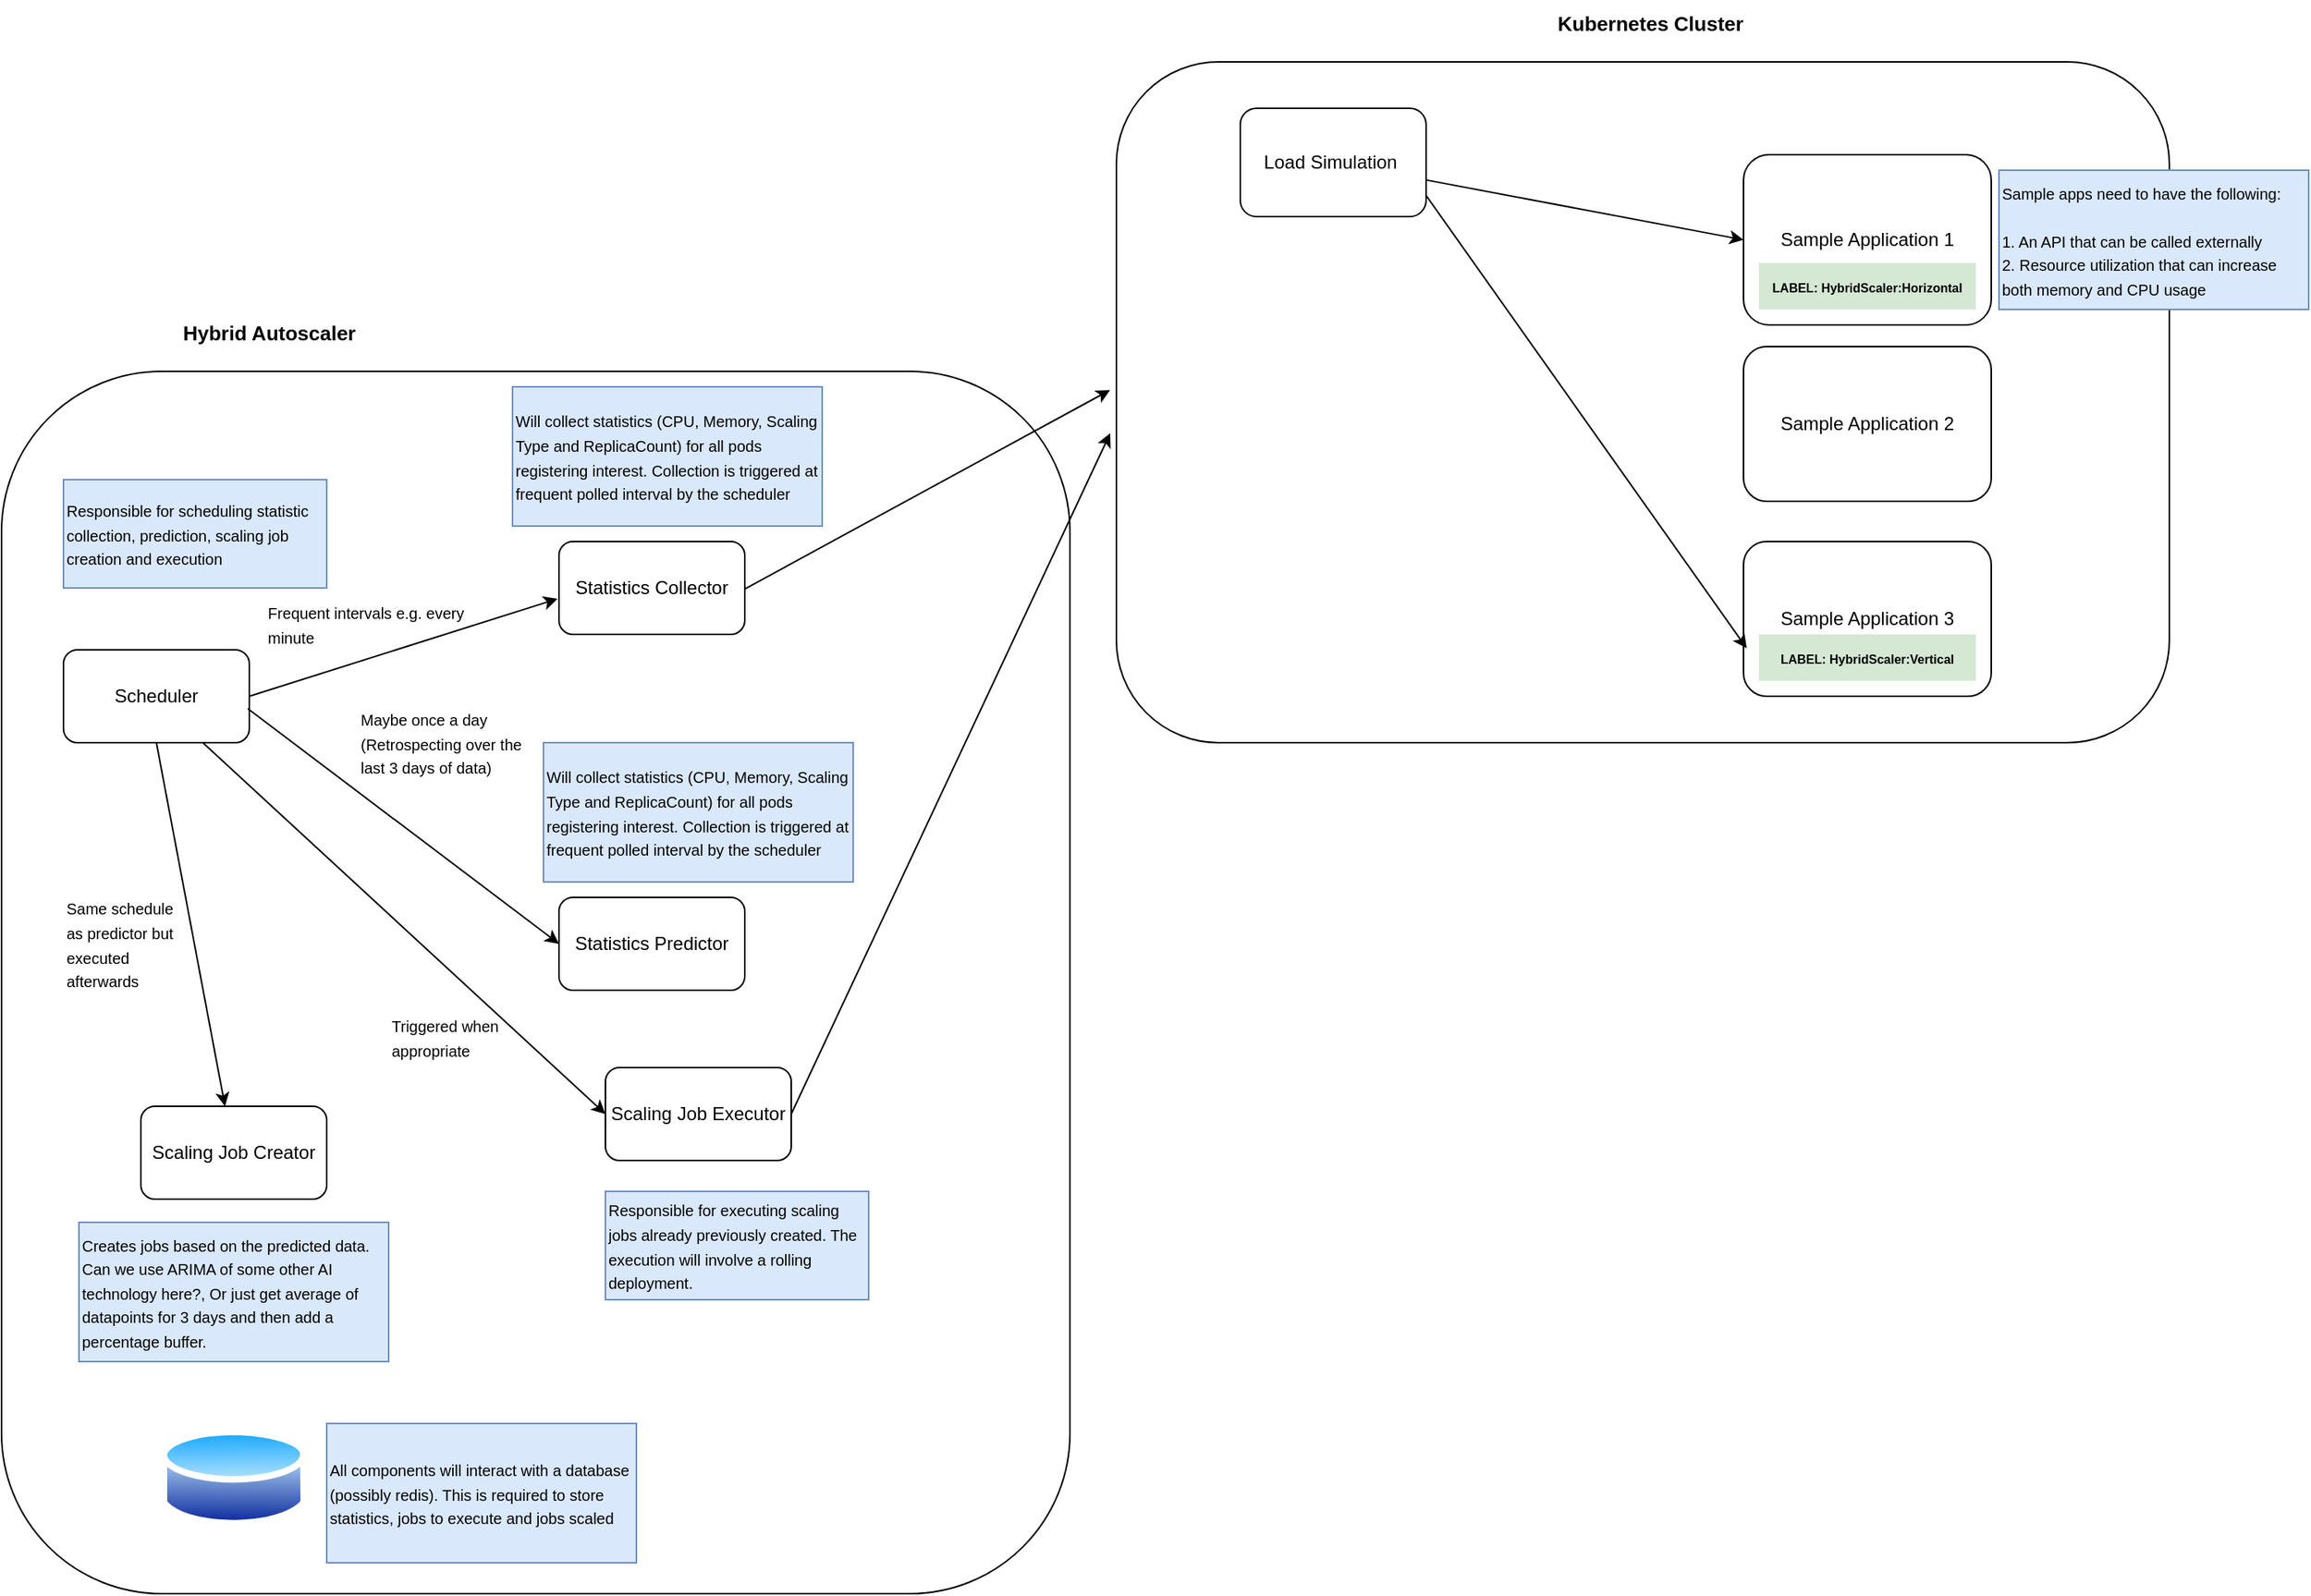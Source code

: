 <mxfile version="20.8.13" type="github">
  <diagram name="Page-1" id="jpbhyeJJprRdvk0jlRwc">
    <mxGraphModel dx="1434" dy="1965" grid="1" gridSize="10" guides="1" tooltips="1" connect="1" arrows="1" fold="1" page="1" pageScale="1" pageWidth="1654" pageHeight="1169" math="0" shadow="0">
      <root>
        <mxCell id="0" />
        <mxCell id="1" parent="0" />
        <mxCell id="j4mNBejZg6scu_2qzhqC-2" value="Statistics Collector" style="rounded=1;whiteSpace=wrap;html=1;" vertex="1" parent="1">
          <mxGeometry x="380" y="160" width="120" height="60" as="geometry" />
        </mxCell>
        <mxCell id="j4mNBejZg6scu_2qzhqC-3" value="Statistics Predictor" style="rounded=1;whiteSpace=wrap;html=1;" vertex="1" parent="1">
          <mxGeometry x="380" y="390" width="120" height="60" as="geometry" />
        </mxCell>
        <mxCell id="j4mNBejZg6scu_2qzhqC-4" value="Scaling Job Creator" style="rounded=1;whiteSpace=wrap;html=1;" vertex="1" parent="1">
          <mxGeometry x="110" y="525" width="120" height="60" as="geometry" />
        </mxCell>
        <mxCell id="j4mNBejZg6scu_2qzhqC-5" value="Scheduler" style="rounded=1;whiteSpace=wrap;html=1;" vertex="1" parent="1">
          <mxGeometry x="60.0" y="230" width="120" height="60" as="geometry" />
        </mxCell>
        <mxCell id="j4mNBejZg6scu_2qzhqC-6" value="" style="rounded=1;whiteSpace=wrap;html=1;fillColor=none;" vertex="1" parent="1">
          <mxGeometry x="740" y="-150" width="680" height="440" as="geometry" />
        </mxCell>
        <mxCell id="j4mNBejZg6scu_2qzhqC-7" value="Sample Application 1" style="rounded=1;whiteSpace=wrap;html=1;fillColor=none;" vertex="1" parent="1">
          <mxGeometry x="1145" y="-90" width="160" height="110" as="geometry" />
        </mxCell>
        <mxCell id="j4mNBejZg6scu_2qzhqC-8" value="Sample Application 3" style="rounded=1;whiteSpace=wrap;html=1;fillColor=none;" vertex="1" parent="1">
          <mxGeometry x="1145" y="160" width="160" height="100" as="geometry" />
        </mxCell>
        <mxCell id="j4mNBejZg6scu_2qzhqC-9" value="Sample Application 2" style="rounded=1;whiteSpace=wrap;html=1;fillColor=none;" vertex="1" parent="1">
          <mxGeometry x="1145" y="34" width="160" height="100" as="geometry" />
        </mxCell>
        <mxCell id="j4mNBejZg6scu_2qzhqC-10" value="&lt;font style=&quot;font-size: 8px;&quot;&gt;&lt;b&gt;LABEL: HybridScaler:Horizontal&lt;/b&gt;&lt;/font&gt;" style="rounded=0;whiteSpace=wrap;html=1;fillColor=#d5e8d4;strokeColor=none;" vertex="1" parent="1">
          <mxGeometry x="1155" y="-20" width="140" height="30" as="geometry" />
        </mxCell>
        <mxCell id="j4mNBejZg6scu_2qzhqC-11" value="&lt;font style=&quot;font-size: 8px;&quot;&gt;&lt;b&gt;LABEL: HybridScaler:Vertical&lt;/b&gt;&lt;/font&gt;" style="rounded=0;whiteSpace=wrap;html=1;fillColor=#d5e8d4;strokeColor=none;" vertex="1" parent="1">
          <mxGeometry x="1155" y="220" width="140" height="30" as="geometry" />
        </mxCell>
        <mxCell id="j4mNBejZg6scu_2qzhqC-15" value="" style="aspect=fixed;perimeter=ellipsePerimeter;html=1;align=center;shadow=0;dashed=0;spacingTop=3;image;image=img/lib/active_directory/database.svg;fontSize=8;fillColor=none;" vertex="1" parent="1">
          <mxGeometry x="122.71" y="730" width="94.59" height="70" as="geometry" />
        </mxCell>
        <mxCell id="j4mNBejZg6scu_2qzhqC-16" value="&lt;font size=&quot;1&quot; style=&quot;&quot;&gt;&lt;b style=&quot;font-size: 13px;&quot;&gt;Kubernetes Cluster&lt;/b&gt;&lt;/font&gt;" style="rounded=0;whiteSpace=wrap;html=1;fillColor=none;strokeColor=none;" vertex="1" parent="1">
          <mxGeometry x="1015" y="-190" width="140" height="30" as="geometry" />
        </mxCell>
        <mxCell id="j4mNBejZg6scu_2qzhqC-18" value="&lt;font style=&quot;font-size: 10px;&quot;&gt;Sample apps need to have the following:&lt;br&gt;&lt;br&gt;1. An API that can be called externally&lt;br&gt;2. Resource utilization that can increase both memory and CPU usage&lt;/font&gt;" style="text;html=1;strokeColor=#6c8ebf;fillColor=#dae8fc;align=left;verticalAlign=middle;whiteSpace=wrap;rounded=0;fontSize=13;fontStyle=0" vertex="1" parent="1">
          <mxGeometry x="1310" y="-80" width="200" height="90" as="geometry" />
        </mxCell>
        <mxCell id="j4mNBejZg6scu_2qzhqC-21" value="Load Simulation&amp;nbsp;" style="rounded=1;whiteSpace=wrap;html=1;fillColor=none;" vertex="1" parent="1">
          <mxGeometry x="820" y="-120" width="120" height="70" as="geometry" />
        </mxCell>
        <mxCell id="j4mNBejZg6scu_2qzhqC-22" value="" style="endArrow=classic;html=1;rounded=0;fontSize=10;entryX=0;entryY=0.5;entryDx=0;entryDy=0;" edge="1" parent="1" source="j4mNBejZg6scu_2qzhqC-21" target="j4mNBejZg6scu_2qzhqC-7">
          <mxGeometry width="50" height="50" relative="1" as="geometry">
            <mxPoint x="810" y="180" as="sourcePoint" />
            <mxPoint x="860" y="130" as="targetPoint" />
          </mxGeometry>
        </mxCell>
        <mxCell id="j4mNBejZg6scu_2qzhqC-23" value="" style="endArrow=classic;html=1;rounded=0;fontSize=10;entryX=0.013;entryY=0.69;entryDx=0;entryDy=0;entryPerimeter=0;" edge="1" parent="1" target="j4mNBejZg6scu_2qzhqC-8">
          <mxGeometry width="50" height="50" relative="1" as="geometry">
            <mxPoint x="940" y="-63.679" as="sourcePoint" />
            <mxPoint x="1145" y="-25" as="targetPoint" />
          </mxGeometry>
        </mxCell>
        <mxCell id="j4mNBejZg6scu_2qzhqC-24" value="" style="endArrow=classic;html=1;rounded=0;fontSize=10;entryX=-0.006;entryY=0.482;entryDx=0;entryDy=0;entryPerimeter=0;" edge="1" parent="1" target="j4mNBejZg6scu_2qzhqC-6">
          <mxGeometry width="50" height="50" relative="1" as="geometry">
            <mxPoint x="500" y="190.661" as="sourcePoint" />
            <mxPoint x="705" y="229.34" as="targetPoint" />
          </mxGeometry>
        </mxCell>
        <mxCell id="j4mNBejZg6scu_2qzhqC-25" value="&lt;span style=&quot;font-size: 10px;&quot;&gt;Will collect statistics (CPU, Memory, Scaling Type and ReplicaCount) for all pods registering interest. Collection is triggered at frequent polled interval by the scheduler&lt;br&gt;&lt;/span&gt;" style="text;html=1;strokeColor=#6c8ebf;fillColor=#dae8fc;align=left;verticalAlign=middle;whiteSpace=wrap;rounded=0;fontSize=13;fontStyle=0" vertex="1" parent="1">
          <mxGeometry x="350" y="60" width="200" height="90" as="geometry" />
        </mxCell>
        <mxCell id="j4mNBejZg6scu_2qzhqC-28" value="Scaling Job Executor" style="rounded=1;whiteSpace=wrap;html=1;" vertex="1" parent="1">
          <mxGeometry x="410" y="500" width="120" height="60" as="geometry" />
        </mxCell>
        <mxCell id="j4mNBejZg6scu_2qzhqC-29" value="" style="endArrow=classic;html=1;rounded=0;fontSize=10;exitX=1;exitY=0.5;exitDx=0;exitDy=0;" edge="1" parent="1" source="j4mNBejZg6scu_2qzhqC-28">
          <mxGeometry width="50" height="50" relative="1" as="geometry">
            <mxPoint x="500" y="428.581" as="sourcePoint" />
            <mxPoint x="736" y="90" as="targetPoint" />
          </mxGeometry>
        </mxCell>
        <mxCell id="j4mNBejZg6scu_2qzhqC-30" value="&lt;span style=&quot;font-size: 10px;&quot;&gt;Responsible for executing scaling jobs already previously created. The execution will involve a rolling deployment.&lt;/span&gt;" style="text;html=1;strokeColor=#6c8ebf;fillColor=#dae8fc;align=left;verticalAlign=middle;whiteSpace=wrap;rounded=0;fontSize=13;fontStyle=0" vertex="1" parent="1">
          <mxGeometry x="410" y="580" width="170" height="70" as="geometry" />
        </mxCell>
        <mxCell id="j4mNBejZg6scu_2qzhqC-31" value="" style="endArrow=classic;html=1;rounded=0;fontSize=10;entryX=-0.008;entryY=0.617;entryDx=0;entryDy=0;entryPerimeter=0;" edge="1" parent="1" target="j4mNBejZg6scu_2qzhqC-2">
          <mxGeometry width="50" height="50" relative="1" as="geometry">
            <mxPoint x="180" y="260.001" as="sourcePoint" />
            <mxPoint x="415.92" y="131.42" as="targetPoint" />
          </mxGeometry>
        </mxCell>
        <mxCell id="j4mNBejZg6scu_2qzhqC-32" value="&lt;span style=&quot;font-size: 10px;&quot;&gt;Will collect statistics (CPU, Memory, Scaling Type and ReplicaCount) for all pods registering interest. Collection is triggered at frequent polled interval by the scheduler&lt;/span&gt;" style="text;html=1;strokeColor=#6c8ebf;fillColor=#dae8fc;align=left;verticalAlign=middle;whiteSpace=wrap;rounded=0;fontSize=13;fontStyle=0" vertex="1" parent="1">
          <mxGeometry x="370" y="290" width="200" height="90" as="geometry" />
        </mxCell>
        <mxCell id="j4mNBejZg6scu_2qzhqC-33" value="&lt;span style=&quot;font-size: 10px;&quot;&gt;Frequent intervals e.g. every minute&lt;/span&gt;" style="text;html=1;strokeColor=none;fillColor=none;align=left;verticalAlign=middle;whiteSpace=wrap;rounded=0;fontSize=13;fontStyle=0;rotation=0;" vertex="1" parent="1">
          <mxGeometry x="190.34" y="202.59" width="150" height="20" as="geometry" />
        </mxCell>
        <mxCell id="j4mNBejZg6scu_2qzhqC-34" value="" style="endArrow=classic;html=1;rounded=0;fontSize=10;entryX=0;entryY=0.5;entryDx=0;entryDy=0;exitX=0.992;exitY=0.633;exitDx=0;exitDy=0;exitPerimeter=0;" edge="1" parent="1" source="j4mNBejZg6scu_2qzhqC-5" target="j4mNBejZg6scu_2qzhqC-3">
          <mxGeometry width="50" height="50" relative="1" as="geometry">
            <mxPoint x="190" y="270.001" as="sourcePoint" />
            <mxPoint x="389.04" y="207.02" as="targetPoint" />
          </mxGeometry>
        </mxCell>
        <mxCell id="j4mNBejZg6scu_2qzhqC-35" value="&lt;span style=&quot;font-size: 10px;&quot;&gt;Maybe once a day (Retrospecting over the last 3 days of data)&lt;/span&gt;" style="text;html=1;strokeColor=none;fillColor=none;align=left;verticalAlign=middle;whiteSpace=wrap;rounded=0;fontSize=13;fontStyle=0;rotation=0;" vertex="1" parent="1">
          <mxGeometry x="250" y="280" width="120" height="20" as="geometry" />
        </mxCell>
        <mxCell id="j4mNBejZg6scu_2qzhqC-36" value="" style="endArrow=classic;html=1;rounded=0;fontSize=10;exitX=0.5;exitY=1;exitDx=0;exitDy=0;" edge="1" parent="1" source="j4mNBejZg6scu_2qzhqC-5" target="j4mNBejZg6scu_2qzhqC-4">
          <mxGeometry width="50" height="50" relative="1" as="geometry">
            <mxPoint x="60" y="452.981" as="sourcePoint" />
            <mxPoint x="259.04" y="390" as="targetPoint" />
          </mxGeometry>
        </mxCell>
        <mxCell id="j4mNBejZg6scu_2qzhqC-37" value="&lt;span style=&quot;font-size: 10px;&quot;&gt;Creates jobs based on the predicted data. Can we use ARIMA of some other AI technology here?, Or just get average of datapoints for 3 days and then add a percentage buffer.&lt;/span&gt;" style="text;html=1;strokeColor=#6c8ebf;fillColor=#dae8fc;align=left;verticalAlign=middle;whiteSpace=wrap;rounded=0;fontSize=13;fontStyle=0" vertex="1" parent="1">
          <mxGeometry x="70" y="600" width="200" height="90" as="geometry" />
        </mxCell>
        <mxCell id="j4mNBejZg6scu_2qzhqC-38" value="" style="endArrow=classic;html=1;rounded=0;fontSize=10;entryX=0;entryY=0.5;entryDx=0;entryDy=0;exitX=0.75;exitY=1;exitDx=0;exitDy=0;" edge="1" parent="1" source="j4mNBejZg6scu_2qzhqC-5" target="j4mNBejZg6scu_2qzhqC-28">
          <mxGeometry width="50" height="50" relative="1" as="geometry">
            <mxPoint x="174.52" y="297.98" as="sourcePoint" />
            <mxPoint x="375.48" y="450" as="targetPoint" />
          </mxGeometry>
        </mxCell>
        <mxCell id="j4mNBejZg6scu_2qzhqC-39" value="&lt;span style=&quot;font-size: 10px;&quot;&gt;Triggered when appropriate&lt;/span&gt;" style="text;html=1;strokeColor=none;fillColor=none;align=left;verticalAlign=middle;whiteSpace=wrap;rounded=0;fontSize=13;fontStyle=0;rotation=0;" vertex="1" parent="1">
          <mxGeometry x="270" y="470" width="90" height="20" as="geometry" />
        </mxCell>
        <mxCell id="j4mNBejZg6scu_2qzhqC-40" value="&lt;span style=&quot;font-size: 10px;&quot;&gt;Same schedule as predictor but executed afterwards&lt;/span&gt;" style="text;html=1;strokeColor=none;fillColor=none;align=left;verticalAlign=middle;whiteSpace=wrap;rounded=0;fontSize=13;fontStyle=0;rotation=0;" vertex="1" parent="1">
          <mxGeometry x="60" y="410" width="75" height="20" as="geometry" />
        </mxCell>
        <mxCell id="j4mNBejZg6scu_2qzhqC-41" value="&lt;span style=&quot;font-size: 10px;&quot;&gt;Responsible for scheduling statistic collection, prediction, scaling job creation and execution&lt;/span&gt;" style="text;html=1;strokeColor=#6c8ebf;fillColor=#dae8fc;align=left;verticalAlign=middle;whiteSpace=wrap;rounded=0;fontSize=13;fontStyle=0" vertex="1" parent="1">
          <mxGeometry x="60" y="120" width="170" height="70" as="geometry" />
        </mxCell>
        <mxCell id="j4mNBejZg6scu_2qzhqC-42" value="" style="rounded=1;whiteSpace=wrap;html=1;fillColor=none;" vertex="1" parent="1">
          <mxGeometry x="20" y="50" width="690" height="790" as="geometry" />
        </mxCell>
        <mxCell id="j4mNBejZg6scu_2qzhqC-43" value="&lt;span style=&quot;font-size: 10px;&quot;&gt;All components will interact with a database (possibly redis). This is required to store statistics, jobs to execute and jobs scaled&lt;/span&gt;" style="text;html=1;strokeColor=#6c8ebf;fillColor=#dae8fc;align=left;verticalAlign=middle;whiteSpace=wrap;rounded=0;fontSize=13;fontStyle=0" vertex="1" parent="1">
          <mxGeometry x="230" y="730" width="200" height="90" as="geometry" />
        </mxCell>
        <mxCell id="j4mNBejZg6scu_2qzhqC-46" value="&lt;font size=&quot;1&quot; style=&quot;&quot;&gt;&lt;b style=&quot;font-size: 13px;&quot;&gt;Hybrid Autoscaler&lt;/b&gt;&lt;/font&gt;" style="rounded=0;whiteSpace=wrap;html=1;fillColor=none;strokeColor=none;" vertex="1" parent="1">
          <mxGeometry x="122.71" y="10" width="140" height="30" as="geometry" />
        </mxCell>
      </root>
    </mxGraphModel>
  </diagram>
</mxfile>
